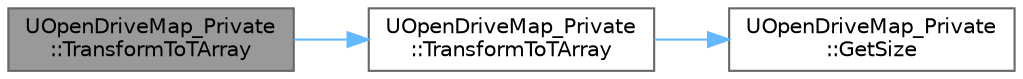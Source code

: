 digraph "UOpenDriveMap_Private::TransformToTArray"
{
 // INTERACTIVE_SVG=YES
 // LATEX_PDF_SIZE
  bgcolor="transparent";
  edge [fontname=Helvetica,fontsize=10,labelfontname=Helvetica,labelfontsize=10];
  node [fontname=Helvetica,fontsize=10,shape=box,height=0.2,width=0.4];
  rankdir="LR";
  Node1 [id="Node000001",label="UOpenDriveMap_Private\l::TransformToTArray",height=0.2,width=0.4,color="gray40", fillcolor="grey60", style="filled", fontcolor="black",tooltip=" "];
  Node1 -> Node2 [id="edge1_Node000001_Node000002",color="steelblue1",style="solid",tooltip=" "];
  Node2 [id="Node000002",label="UOpenDriveMap_Private\l::TransformToTArray",height=0.2,width=0.4,color="grey40", fillcolor="white", style="filled",URL="$d4/d4f/namespaceUOpenDriveMap__Private.html#a78199bd2698c1143442d4e022fb57285",tooltip=" "];
  Node2 -> Node3 [id="edge2_Node000002_Node000003",color="steelblue1",style="solid",tooltip=" "];
  Node3 [id="Node000003",label="UOpenDriveMap_Private\l::GetSize",height=0.2,width=0.4,color="grey40", fillcolor="white", style="filled",URL="$d4/d4f/namespaceUOpenDriveMap__Private.html#a05a8f686529c8f67dbaaced7ec03bf2d",tooltip=" "];
}

